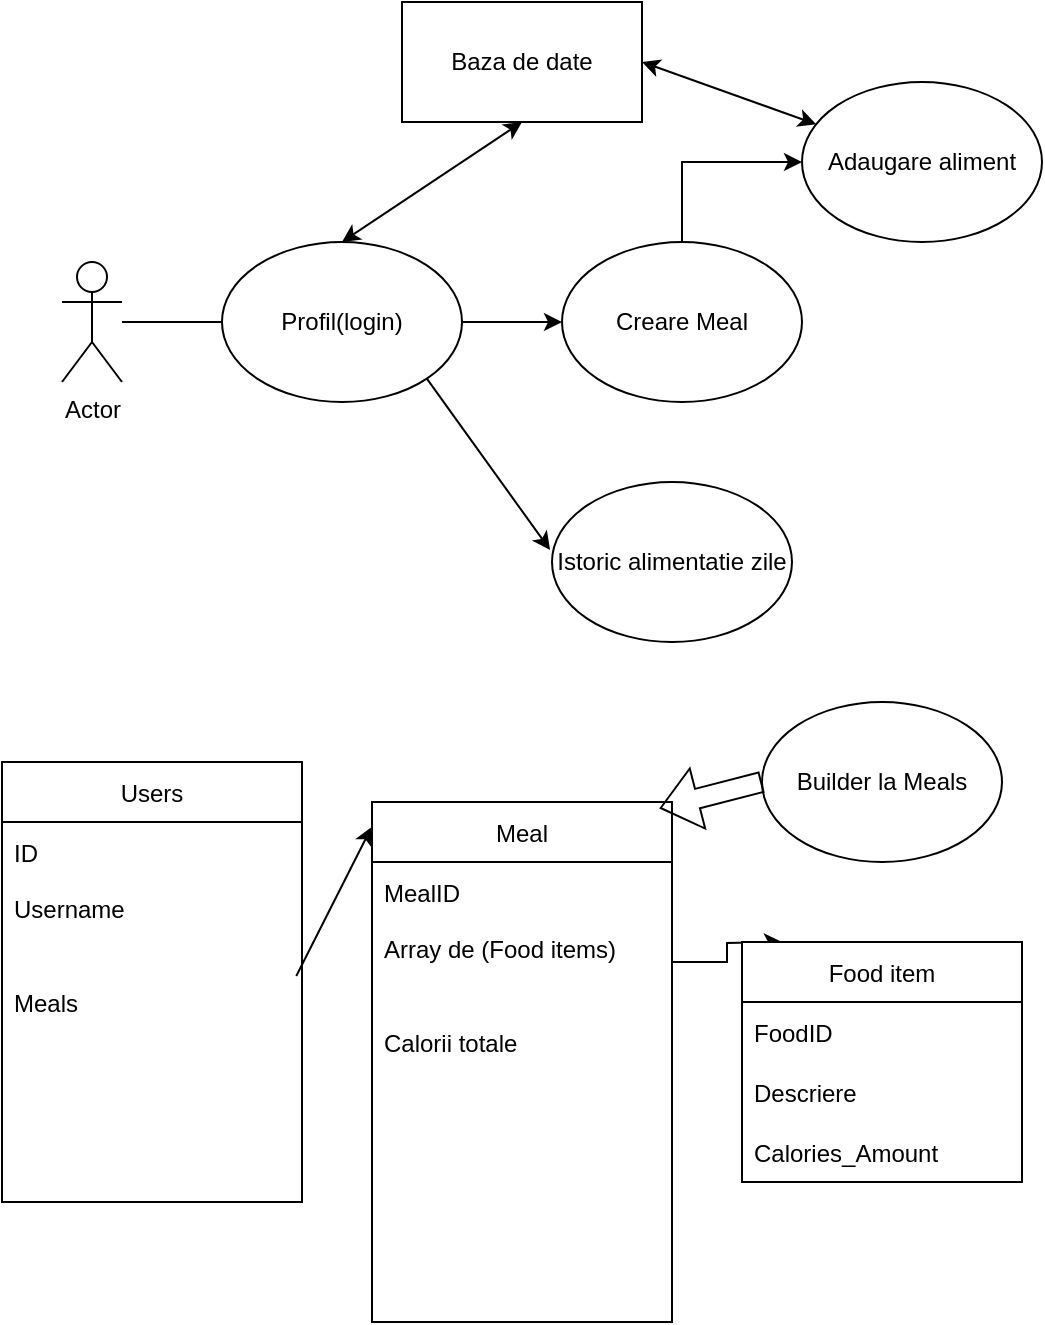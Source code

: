 <mxfile version="18.0.1" type="github">
  <diagram name="Page-1" id="c4acf3e9-155e-7222-9cf6-157b1a14988f">
    <mxGraphModel dx="1038" dy="547" grid="1" gridSize="10" guides="1" tooltips="1" connect="1" arrows="1" fold="1" page="1" pageScale="1" pageWidth="850" pageHeight="1100" background="none" math="0" shadow="0">
      <root>
        <mxCell id="0" />
        <mxCell id="1" parent="0" />
        <mxCell id="GYFcjoXbqKIcz_kQuy-1-1" value="Actor" style="shape=umlActor;verticalLabelPosition=bottom;verticalAlign=top;html=1;outlineConnect=0;" parent="1" vertex="1">
          <mxGeometry x="60" y="250" width="30" height="60" as="geometry" />
        </mxCell>
        <mxCell id="GYFcjoXbqKIcz_kQuy-1-25" style="edgeStyle=orthogonalEdgeStyle;rounded=0;orthogonalLoop=1;jettySize=auto;html=1;entryX=0;entryY=0.5;entryDx=0;entryDy=0;" parent="1" source="GYFcjoXbqKIcz_kQuy-1-2" target="GYFcjoXbqKIcz_kQuy-1-23" edge="1">
          <mxGeometry relative="1" as="geometry" />
        </mxCell>
        <mxCell id="GYFcjoXbqKIcz_kQuy-1-2" value="Profil(login)" style="ellipse;whiteSpace=wrap;html=1;" parent="1" vertex="1">
          <mxGeometry x="140" y="240" width="120" height="80" as="geometry" />
        </mxCell>
        <mxCell id="GYFcjoXbqKIcz_kQuy-1-3" value="" style="endArrow=none;html=1;rounded=0;entryX=0;entryY=0.5;entryDx=0;entryDy=0;" parent="1" source="GYFcjoXbqKIcz_kQuy-1-1" target="GYFcjoXbqKIcz_kQuy-1-2" edge="1">
          <mxGeometry width="50" height="50" relative="1" as="geometry">
            <mxPoint x="100" y="290" as="sourcePoint" />
            <mxPoint x="270" y="280" as="targetPoint" />
          </mxGeometry>
        </mxCell>
        <mxCell id="GYFcjoXbqKIcz_kQuy-1-5" value="Meal" style="swimlane;fontStyle=0;childLayout=stackLayout;horizontal=1;startSize=30;horizontalStack=0;resizeParent=1;resizeParentMax=0;resizeLast=0;collapsible=1;marginBottom=0;" parent="1" vertex="1">
          <mxGeometry x="215" y="520" width="150" height="260" as="geometry">
            <mxRectangle x="200" y="490" width="60" height="30" as="alternateBounds" />
          </mxGeometry>
        </mxCell>
        <mxCell id="GYFcjoXbqKIcz_kQuy-1-6" value="MealID" style="text;strokeColor=none;fillColor=none;align=left;verticalAlign=middle;spacingLeft=4;spacingRight=4;overflow=hidden;points=[[0,0.5],[1,0.5]];portConstraint=eastwest;rotatable=0;" parent="GYFcjoXbqKIcz_kQuy-1-5" vertex="1">
          <mxGeometry y="30" width="150" height="30" as="geometry" />
        </mxCell>
        <mxCell id="GYFcjoXbqKIcz_kQuy-1-8" value="Array de (Food items)&#xa;" style="text;strokeColor=none;fillColor=none;align=left;verticalAlign=middle;spacingLeft=4;spacingRight=4;overflow=hidden;points=[[0,0.5],[1,0.5]];portConstraint=eastwest;rotatable=0;" parent="GYFcjoXbqKIcz_kQuy-1-5" vertex="1">
          <mxGeometry y="60" width="150" height="40" as="geometry" />
        </mxCell>
        <mxCell id="GYFcjoXbqKIcz_kQuy-1-16" value="Calorii totale" style="text;strokeColor=none;fillColor=none;align=left;verticalAlign=middle;spacingLeft=4;spacingRight=4;overflow=hidden;points=[[0,0.5],[1,0.5]];portConstraint=eastwest;rotatable=0;" parent="GYFcjoXbqKIcz_kQuy-1-5" vertex="1">
          <mxGeometry y="100" width="150" height="40" as="geometry" />
        </mxCell>
        <mxCell id="GYFcjoXbqKIcz_kQuy-1-15" style="text;strokeColor=none;fillColor=none;align=left;verticalAlign=middle;spacingLeft=4;spacingRight=4;overflow=hidden;points=[[0,0.5],[1,0.5]];portConstraint=eastwest;rotatable=0;" parent="GYFcjoXbqKIcz_kQuy-1-5" vertex="1">
          <mxGeometry y="140" width="150" height="40" as="geometry" />
        </mxCell>
        <mxCell id="GYFcjoXbqKIcz_kQuy-1-14" style="text;strokeColor=none;fillColor=none;align=left;verticalAlign=middle;spacingLeft=4;spacingRight=4;overflow=hidden;points=[[0,0.5],[1,0.5]];portConstraint=eastwest;rotatable=0;" parent="GYFcjoXbqKIcz_kQuy-1-5" vertex="1">
          <mxGeometry y="180" width="150" height="40" as="geometry" />
        </mxCell>
        <mxCell id="GYFcjoXbqKIcz_kQuy-1-13" style="text;strokeColor=none;fillColor=none;align=left;verticalAlign=middle;spacingLeft=4;spacingRight=4;overflow=hidden;points=[[0,0.5],[1,0.5]];portConstraint=eastwest;rotatable=0;" parent="GYFcjoXbqKIcz_kQuy-1-5" vertex="1">
          <mxGeometry y="220" width="150" height="40" as="geometry" />
        </mxCell>
        <mxCell id="GYFcjoXbqKIcz_kQuy-1-17" style="edgeStyle=orthogonalEdgeStyle;rounded=0;orthogonalLoop=1;jettySize=auto;html=1;exitX=1;exitY=0.5;exitDx=0;exitDy=0;" parent="1" source="GYFcjoXbqKIcz_kQuy-1-8" edge="1">
          <mxGeometry relative="1" as="geometry">
            <mxPoint x="420" y="590" as="targetPoint" />
          </mxGeometry>
        </mxCell>
        <mxCell id="GYFcjoXbqKIcz_kQuy-1-18" value="Food item" style="swimlane;fontStyle=0;childLayout=stackLayout;horizontal=1;startSize=30;horizontalStack=0;resizeParent=1;resizeParentMax=0;resizeLast=0;collapsible=1;marginBottom=0;" parent="1" vertex="1">
          <mxGeometry x="400" y="590" width="140" height="120" as="geometry" />
        </mxCell>
        <mxCell id="GYFcjoXbqKIcz_kQuy-1-19" value="FoodID" style="text;strokeColor=none;fillColor=none;align=left;verticalAlign=middle;spacingLeft=4;spacingRight=4;overflow=hidden;points=[[0,0.5],[1,0.5]];portConstraint=eastwest;rotatable=0;" parent="GYFcjoXbqKIcz_kQuy-1-18" vertex="1">
          <mxGeometry y="30" width="140" height="30" as="geometry" />
        </mxCell>
        <mxCell id="GYFcjoXbqKIcz_kQuy-1-20" value="Descriere" style="text;strokeColor=none;fillColor=none;align=left;verticalAlign=middle;spacingLeft=4;spacingRight=4;overflow=hidden;points=[[0,0.5],[1,0.5]];portConstraint=eastwest;rotatable=0;" parent="GYFcjoXbqKIcz_kQuy-1-18" vertex="1">
          <mxGeometry y="60" width="140" height="30" as="geometry" />
        </mxCell>
        <mxCell id="GYFcjoXbqKIcz_kQuy-1-21" value="Calories_Amount" style="text;strokeColor=none;fillColor=none;align=left;verticalAlign=middle;spacingLeft=4;spacingRight=4;overflow=hidden;points=[[0,0.5],[1,0.5]];portConstraint=eastwest;rotatable=0;" parent="GYFcjoXbqKIcz_kQuy-1-18" vertex="1">
          <mxGeometry y="90" width="140" height="30" as="geometry" />
        </mxCell>
        <mxCell id="GYFcjoXbqKIcz_kQuy-1-28" style="edgeStyle=orthogonalEdgeStyle;rounded=0;orthogonalLoop=1;jettySize=auto;html=1;exitX=0.5;exitY=0;exitDx=0;exitDy=0;entryX=0;entryY=0.5;entryDx=0;entryDy=0;" parent="1" source="GYFcjoXbqKIcz_kQuy-1-23" target="GYFcjoXbqKIcz_kQuy-1-26" edge="1">
          <mxGeometry relative="1" as="geometry" />
        </mxCell>
        <mxCell id="GYFcjoXbqKIcz_kQuy-1-23" value="Creare Meal" style="ellipse;whiteSpace=wrap;html=1;" parent="1" vertex="1">
          <mxGeometry x="310" y="240" width="120" height="80" as="geometry" />
        </mxCell>
        <mxCell id="GYFcjoXbqKIcz_kQuy-1-26" value="Adaugare aliment" style="ellipse;whiteSpace=wrap;html=1;" parent="1" vertex="1">
          <mxGeometry x="430" y="160" width="120" height="80" as="geometry" />
        </mxCell>
        <mxCell id="GYFcjoXbqKIcz_kQuy-1-29" value="Istoric alimentatie zile" style="ellipse;whiteSpace=wrap;html=1;" parent="1" vertex="1">
          <mxGeometry x="305" y="360" width="120" height="80" as="geometry" />
        </mxCell>
        <mxCell id="GYFcjoXbqKIcz_kQuy-1-31" value="" style="endArrow=classic;html=1;rounded=0;entryX=-0.008;entryY=0.425;entryDx=0;entryDy=0;entryPerimeter=0;exitX=1;exitY=1;exitDx=0;exitDy=0;" parent="1" source="GYFcjoXbqKIcz_kQuy-1-2" target="GYFcjoXbqKIcz_kQuy-1-29" edge="1">
          <mxGeometry width="50" height="50" relative="1" as="geometry">
            <mxPoint x="230" y="360" as="sourcePoint" />
            <mxPoint x="280" y="310" as="targetPoint" />
          </mxGeometry>
        </mxCell>
        <mxCell id="GYFcjoXbqKIcz_kQuy-1-32" value="Baza de date" style="rounded=0;whiteSpace=wrap;html=1;" parent="1" vertex="1">
          <mxGeometry x="230" y="120" width="120" height="60" as="geometry" />
        </mxCell>
        <mxCell id="GYFcjoXbqKIcz_kQuy-1-33" value="" style="endArrow=classic;startArrow=classic;html=1;rounded=0;entryX=0.5;entryY=1;entryDx=0;entryDy=0;exitX=0.5;exitY=0;exitDx=0;exitDy=0;" parent="1" source="GYFcjoXbqKIcz_kQuy-1-2" target="GYFcjoXbqKIcz_kQuy-1-32" edge="1">
          <mxGeometry width="50" height="50" relative="1" as="geometry">
            <mxPoint x="220" y="340" as="sourcePoint" />
            <mxPoint x="270" y="290" as="targetPoint" />
          </mxGeometry>
        </mxCell>
        <mxCell id="GYFcjoXbqKIcz_kQuy-1-34" value="" style="endArrow=classic;startArrow=classic;html=1;rounded=0;exitX=1;exitY=0.5;exitDx=0;exitDy=0;" parent="1" source="GYFcjoXbqKIcz_kQuy-1-32" target="GYFcjoXbqKIcz_kQuy-1-26" edge="1">
          <mxGeometry width="50" height="50" relative="1" as="geometry">
            <mxPoint x="340" y="210" as="sourcePoint" />
            <mxPoint x="420" y="150" as="targetPoint" />
          </mxGeometry>
        </mxCell>
        <mxCell id="orVPV2FX87FC5UHv3PtX-8" value="Users" style="swimlane;fontStyle=0;childLayout=stackLayout;horizontal=1;startSize=30;horizontalStack=0;resizeParent=1;resizeParentMax=0;resizeLast=0;collapsible=1;marginBottom=0;" vertex="1" parent="1">
          <mxGeometry x="30" y="500" width="150" height="220" as="geometry">
            <mxRectangle x="200" y="490" width="60" height="30" as="alternateBounds" />
          </mxGeometry>
        </mxCell>
        <mxCell id="orVPV2FX87FC5UHv3PtX-9" value="ID" style="text;strokeColor=none;fillColor=none;align=left;verticalAlign=middle;spacingLeft=4;spacingRight=4;overflow=hidden;points=[[0,0.5],[1,0.5]];portConstraint=eastwest;rotatable=0;" vertex="1" parent="orVPV2FX87FC5UHv3PtX-8">
          <mxGeometry y="30" width="150" height="30" as="geometry" />
        </mxCell>
        <mxCell id="orVPV2FX87FC5UHv3PtX-10" value="Username&#xa;" style="text;strokeColor=none;fillColor=none;align=left;verticalAlign=middle;spacingLeft=4;spacingRight=4;overflow=hidden;points=[[0,0.5],[1,0.5]];portConstraint=eastwest;rotatable=0;" vertex="1" parent="orVPV2FX87FC5UHv3PtX-8">
          <mxGeometry y="60" width="150" height="40" as="geometry" />
        </mxCell>
        <mxCell id="orVPV2FX87FC5UHv3PtX-12" value="Meals" style="text;strokeColor=none;fillColor=none;align=left;verticalAlign=middle;spacingLeft=4;spacingRight=4;overflow=hidden;points=[[0,0.5],[1,0.5]];portConstraint=eastwest;rotatable=0;" vertex="1" parent="orVPV2FX87FC5UHv3PtX-8">
          <mxGeometry y="100" width="150" height="40" as="geometry" />
        </mxCell>
        <mxCell id="orVPV2FX87FC5UHv3PtX-13" style="text;strokeColor=none;fillColor=none;align=left;verticalAlign=middle;spacingLeft=4;spacingRight=4;overflow=hidden;points=[[0,0.5],[1,0.5]];portConstraint=eastwest;rotatable=0;" vertex="1" parent="orVPV2FX87FC5UHv3PtX-8">
          <mxGeometry y="140" width="150" height="40" as="geometry" />
        </mxCell>
        <mxCell id="orVPV2FX87FC5UHv3PtX-14" style="text;strokeColor=none;fillColor=none;align=left;verticalAlign=middle;spacingLeft=4;spacingRight=4;overflow=hidden;points=[[0,0.5],[1,0.5]];portConstraint=eastwest;rotatable=0;" vertex="1" parent="orVPV2FX87FC5UHv3PtX-8">
          <mxGeometry y="180" width="150" height="40" as="geometry" />
        </mxCell>
        <mxCell id="orVPV2FX87FC5UHv3PtX-15" value="" style="endArrow=classic;html=1;rounded=0;entryX=-0.001;entryY=0.048;entryDx=0;entryDy=0;entryPerimeter=0;exitX=0.981;exitY=0.175;exitDx=0;exitDy=0;exitPerimeter=0;" edge="1" parent="1" source="orVPV2FX87FC5UHv3PtX-12" target="GYFcjoXbqKIcz_kQuy-1-5">
          <mxGeometry width="50" height="50" relative="1" as="geometry">
            <mxPoint x="180" y="560" as="sourcePoint" />
            <mxPoint x="230" y="500" as="targetPoint" />
          </mxGeometry>
        </mxCell>
        <mxCell id="orVPV2FX87FC5UHv3PtX-17" value="Builder la Meals&lt;br&gt;" style="ellipse;whiteSpace=wrap;html=1;" vertex="1" parent="1">
          <mxGeometry x="410" y="470" width="120" height="80" as="geometry" />
        </mxCell>
        <mxCell id="orVPV2FX87FC5UHv3PtX-18" value="" style="shape=flexArrow;endArrow=classic;html=1;rounded=0;entryX=0.959;entryY=0.012;entryDx=0;entryDy=0;entryPerimeter=0;exitX=0;exitY=0.5;exitDx=0;exitDy=0;" edge="1" parent="1" source="orVPV2FX87FC5UHv3PtX-17" target="GYFcjoXbqKIcz_kQuy-1-5">
          <mxGeometry width="50" height="50" relative="1" as="geometry">
            <mxPoint x="380" y="540" as="sourcePoint" />
            <mxPoint x="430" y="490" as="targetPoint" />
          </mxGeometry>
        </mxCell>
      </root>
    </mxGraphModel>
  </diagram>
</mxfile>

